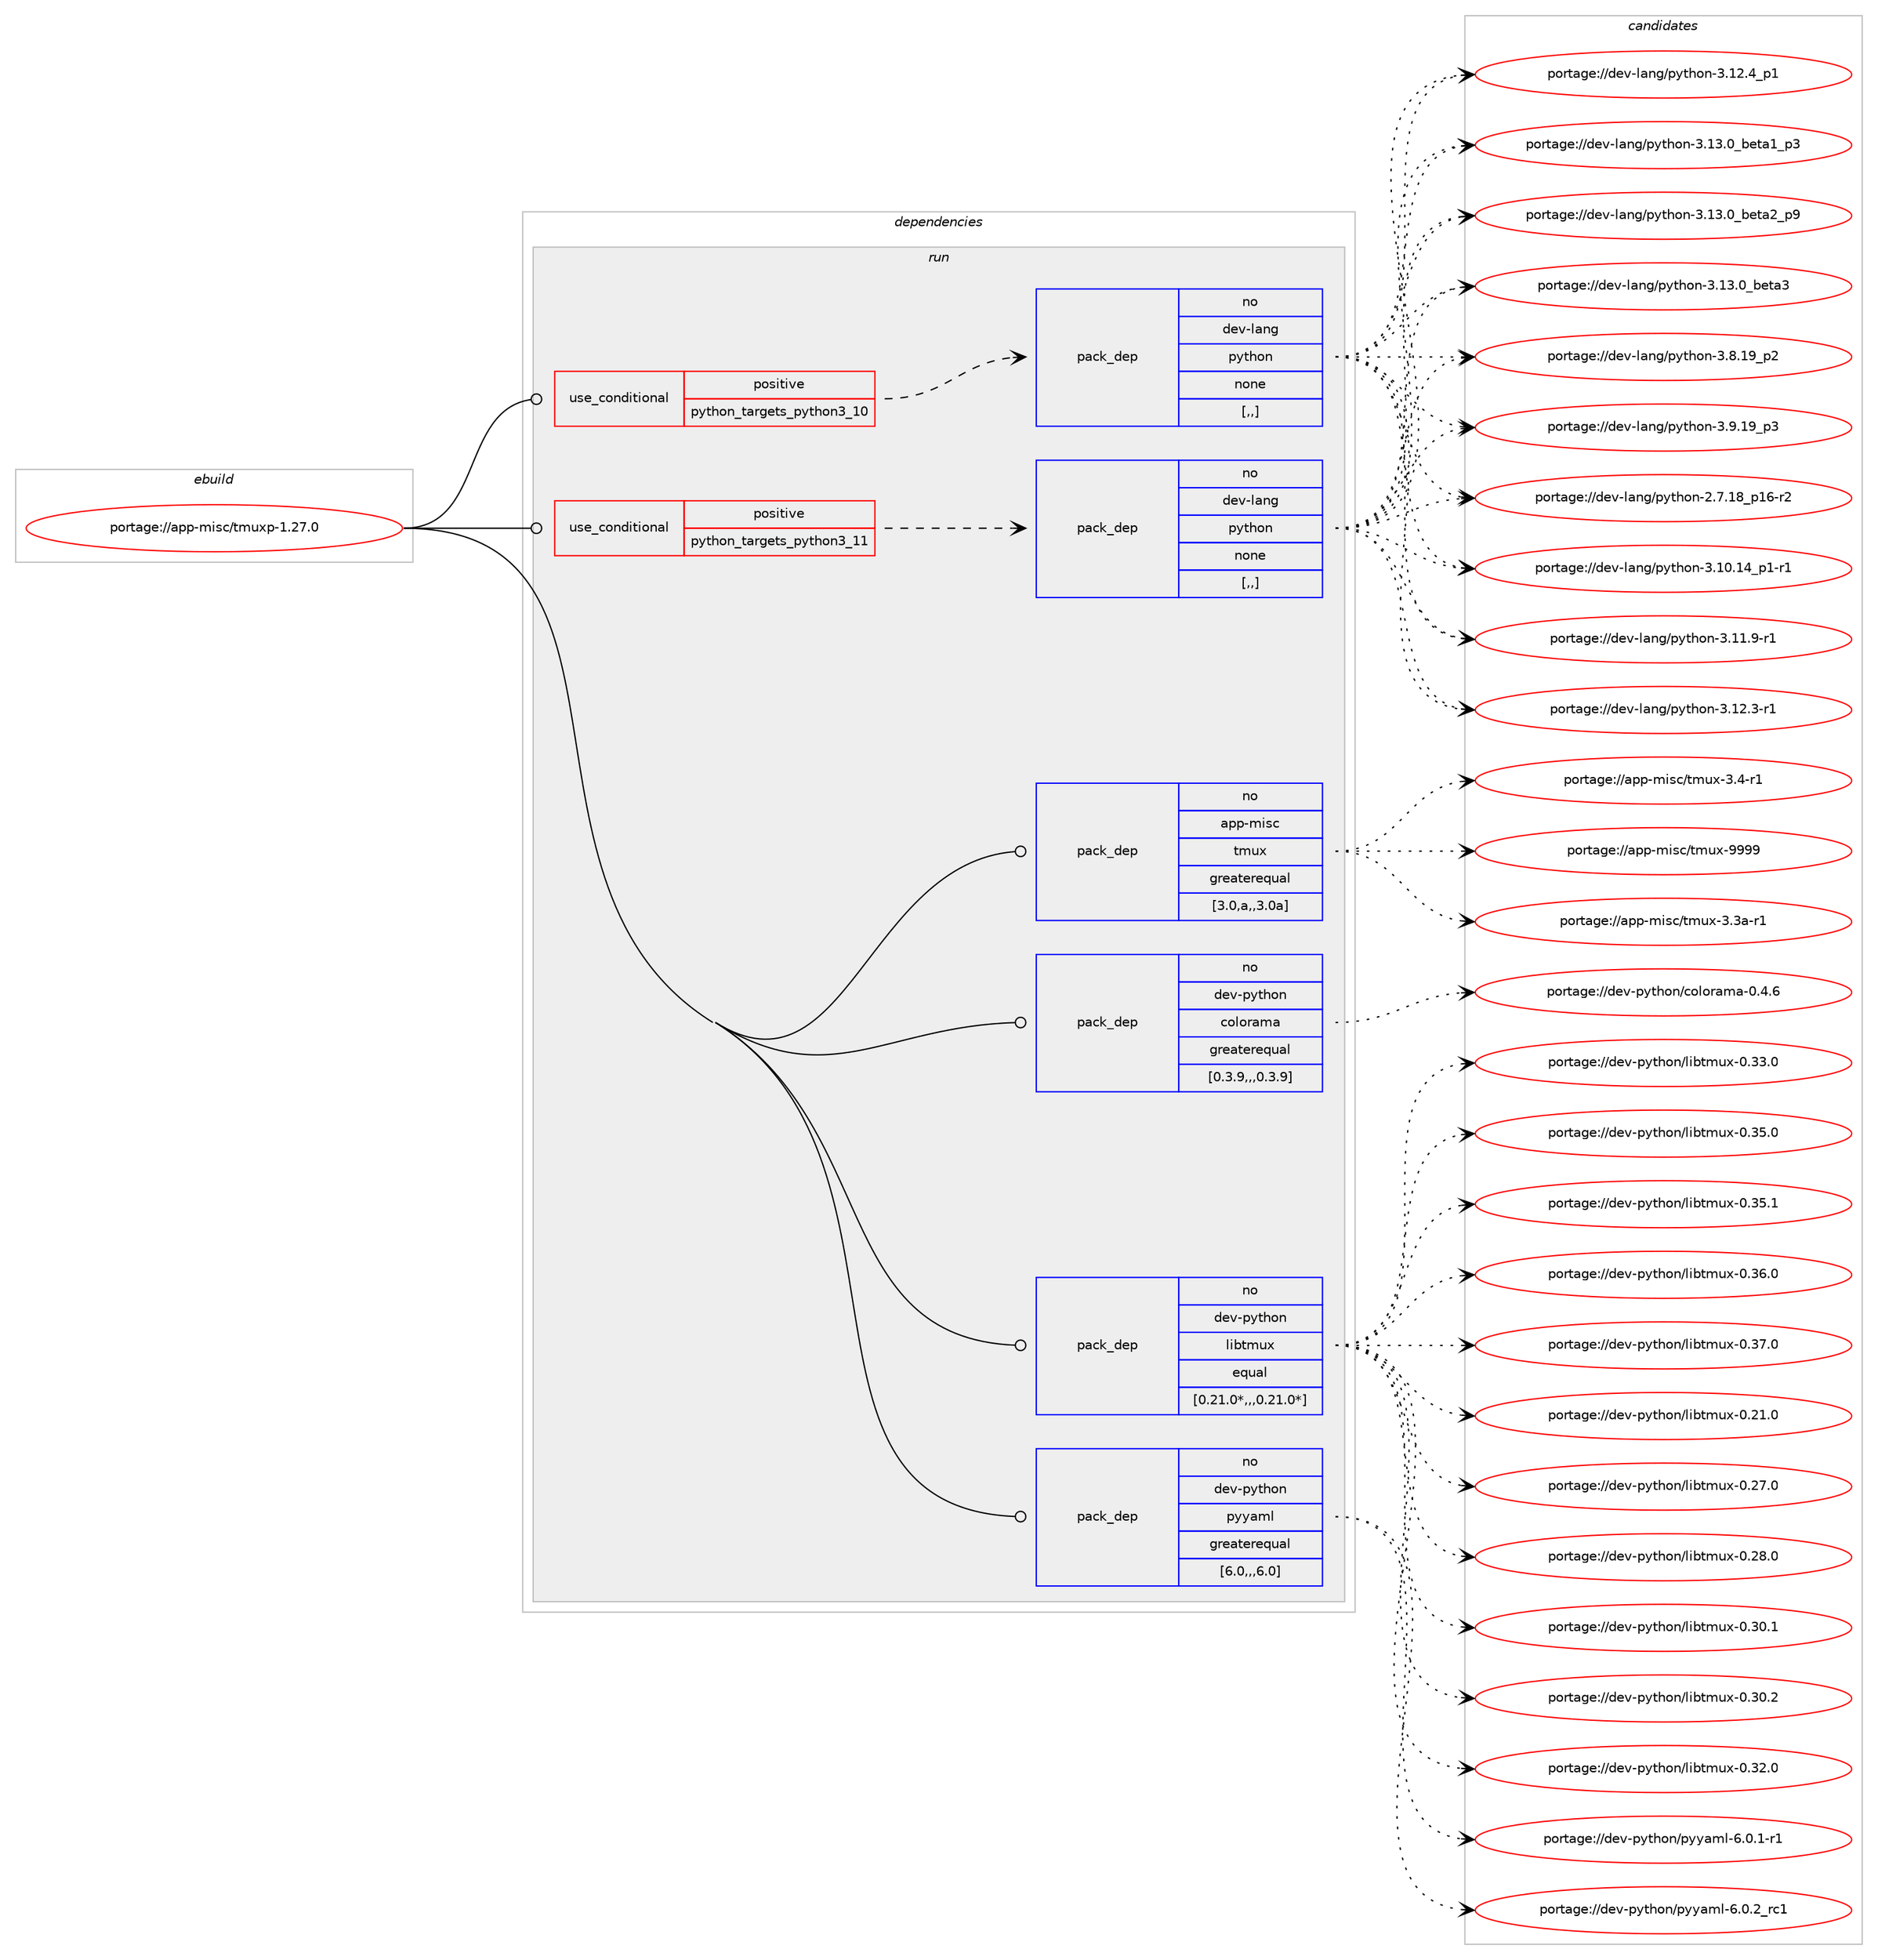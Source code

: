 digraph prolog {

# *************
# Graph options
# *************

newrank=true;
concentrate=true;
compound=true;
graph [rankdir=LR,fontname=Helvetica,fontsize=10,ranksep=1.5];#, ranksep=2.5, nodesep=0.2];
edge  [arrowhead=vee];
node  [fontname=Helvetica,fontsize=10];

# **********
# The ebuild
# **********

subgraph cluster_leftcol {
color=gray;
rank=same;
label=<<i>ebuild</i>>;
id [label="portage://app-misc/tmuxp-1.27.0", color=red, width=4, href="../app-misc/tmuxp-1.27.0.svg"];
}

# ****************
# The dependencies
# ****************

subgraph cluster_midcol {
color=gray;
label=<<i>dependencies</i>>;
subgraph cluster_compile {
fillcolor="#eeeeee";
style=filled;
label=<<i>compile</i>>;
}
subgraph cluster_compileandrun {
fillcolor="#eeeeee";
style=filled;
label=<<i>compile and run</i>>;
}
subgraph cluster_run {
fillcolor="#eeeeee";
style=filled;
label=<<i>run</i>>;
subgraph cond12309 {
dependency42770 [label=<<TABLE BORDER="0" CELLBORDER="1" CELLSPACING="0" CELLPADDING="4"><TR><TD ROWSPAN="3" CELLPADDING="10">use_conditional</TD></TR><TR><TD>positive</TD></TR><TR><TD>python_targets_python3_10</TD></TR></TABLE>>, shape=none, color=red];
subgraph pack30089 {
dependency42771 [label=<<TABLE BORDER="0" CELLBORDER="1" CELLSPACING="0" CELLPADDING="4" WIDTH="220"><TR><TD ROWSPAN="6" CELLPADDING="30">pack_dep</TD></TR><TR><TD WIDTH="110">no</TD></TR><TR><TD>dev-lang</TD></TR><TR><TD>python</TD></TR><TR><TD>none</TD></TR><TR><TD>[,,]</TD></TR></TABLE>>, shape=none, color=blue];
}
dependency42770:e -> dependency42771:w [weight=20,style="dashed",arrowhead="vee"];
}
id:e -> dependency42770:w [weight=20,style="solid",arrowhead="odot"];
subgraph cond12310 {
dependency42772 [label=<<TABLE BORDER="0" CELLBORDER="1" CELLSPACING="0" CELLPADDING="4"><TR><TD ROWSPAN="3" CELLPADDING="10">use_conditional</TD></TR><TR><TD>positive</TD></TR><TR><TD>python_targets_python3_11</TD></TR></TABLE>>, shape=none, color=red];
subgraph pack30090 {
dependency42773 [label=<<TABLE BORDER="0" CELLBORDER="1" CELLSPACING="0" CELLPADDING="4" WIDTH="220"><TR><TD ROWSPAN="6" CELLPADDING="30">pack_dep</TD></TR><TR><TD WIDTH="110">no</TD></TR><TR><TD>dev-lang</TD></TR><TR><TD>python</TD></TR><TR><TD>none</TD></TR><TR><TD>[,,]</TD></TR></TABLE>>, shape=none, color=blue];
}
dependency42772:e -> dependency42773:w [weight=20,style="dashed",arrowhead="vee"];
}
id:e -> dependency42772:w [weight=20,style="solid",arrowhead="odot"];
subgraph pack30091 {
dependency42774 [label=<<TABLE BORDER="0" CELLBORDER="1" CELLSPACING="0" CELLPADDING="4" WIDTH="220"><TR><TD ROWSPAN="6" CELLPADDING="30">pack_dep</TD></TR><TR><TD WIDTH="110">no</TD></TR><TR><TD>app-misc</TD></TR><TR><TD>tmux</TD></TR><TR><TD>greaterequal</TD></TR><TR><TD>[3.0,a,,3.0a]</TD></TR></TABLE>>, shape=none, color=blue];
}
id:e -> dependency42774:w [weight=20,style="solid",arrowhead="odot"];
subgraph pack30092 {
dependency42775 [label=<<TABLE BORDER="0" CELLBORDER="1" CELLSPACING="0" CELLPADDING="4" WIDTH="220"><TR><TD ROWSPAN="6" CELLPADDING="30">pack_dep</TD></TR><TR><TD WIDTH="110">no</TD></TR><TR><TD>dev-python</TD></TR><TR><TD>colorama</TD></TR><TR><TD>greaterequal</TD></TR><TR><TD>[0.3.9,,,0.3.9]</TD></TR></TABLE>>, shape=none, color=blue];
}
id:e -> dependency42775:w [weight=20,style="solid",arrowhead="odot"];
subgraph pack30093 {
dependency42776 [label=<<TABLE BORDER="0" CELLBORDER="1" CELLSPACING="0" CELLPADDING="4" WIDTH="220"><TR><TD ROWSPAN="6" CELLPADDING="30">pack_dep</TD></TR><TR><TD WIDTH="110">no</TD></TR><TR><TD>dev-python</TD></TR><TR><TD>libtmux</TD></TR><TR><TD>equal</TD></TR><TR><TD>[0.21.0*,,,0.21.0*]</TD></TR></TABLE>>, shape=none, color=blue];
}
id:e -> dependency42776:w [weight=20,style="solid",arrowhead="odot"];
subgraph pack30094 {
dependency42777 [label=<<TABLE BORDER="0" CELLBORDER="1" CELLSPACING="0" CELLPADDING="4" WIDTH="220"><TR><TD ROWSPAN="6" CELLPADDING="30">pack_dep</TD></TR><TR><TD WIDTH="110">no</TD></TR><TR><TD>dev-python</TD></TR><TR><TD>pyyaml</TD></TR><TR><TD>greaterequal</TD></TR><TR><TD>[6.0,,,6.0]</TD></TR></TABLE>>, shape=none, color=blue];
}
id:e -> dependency42777:w [weight=20,style="solid",arrowhead="odot"];
}
}

# **************
# The candidates
# **************

subgraph cluster_choices {
rank=same;
color=gray;
label=<<i>candidates</i>>;

subgraph choice30089 {
color=black;
nodesep=1;
choice100101118451089711010347112121116104111110455046554649569511249544511450 [label="portage://dev-lang/python-2.7.18_p16-r2", color=red, width=4,href="../dev-lang/python-2.7.18_p16-r2.svg"];
choice100101118451089711010347112121116104111110455146494846495295112494511449 [label="portage://dev-lang/python-3.10.14_p1-r1", color=red, width=4,href="../dev-lang/python-3.10.14_p1-r1.svg"];
choice100101118451089711010347112121116104111110455146494946574511449 [label="portage://dev-lang/python-3.11.9-r1", color=red, width=4,href="../dev-lang/python-3.11.9-r1.svg"];
choice100101118451089711010347112121116104111110455146495046514511449 [label="portage://dev-lang/python-3.12.3-r1", color=red, width=4,href="../dev-lang/python-3.12.3-r1.svg"];
choice100101118451089711010347112121116104111110455146495046529511249 [label="portage://dev-lang/python-3.12.4_p1", color=red, width=4,href="../dev-lang/python-3.12.4_p1.svg"];
choice10010111845108971101034711212111610411111045514649514648959810111697499511251 [label="portage://dev-lang/python-3.13.0_beta1_p3", color=red, width=4,href="../dev-lang/python-3.13.0_beta1_p3.svg"];
choice10010111845108971101034711212111610411111045514649514648959810111697509511257 [label="portage://dev-lang/python-3.13.0_beta2_p9", color=red, width=4,href="../dev-lang/python-3.13.0_beta2_p9.svg"];
choice1001011184510897110103471121211161041111104551464951464895981011169751 [label="portage://dev-lang/python-3.13.0_beta3", color=red, width=4,href="../dev-lang/python-3.13.0_beta3.svg"];
choice100101118451089711010347112121116104111110455146564649579511250 [label="portage://dev-lang/python-3.8.19_p2", color=red, width=4,href="../dev-lang/python-3.8.19_p2.svg"];
choice100101118451089711010347112121116104111110455146574649579511251 [label="portage://dev-lang/python-3.9.19_p3", color=red, width=4,href="../dev-lang/python-3.9.19_p3.svg"];
dependency42771:e -> choice100101118451089711010347112121116104111110455046554649569511249544511450:w [style=dotted,weight="100"];
dependency42771:e -> choice100101118451089711010347112121116104111110455146494846495295112494511449:w [style=dotted,weight="100"];
dependency42771:e -> choice100101118451089711010347112121116104111110455146494946574511449:w [style=dotted,weight="100"];
dependency42771:e -> choice100101118451089711010347112121116104111110455146495046514511449:w [style=dotted,weight="100"];
dependency42771:e -> choice100101118451089711010347112121116104111110455146495046529511249:w [style=dotted,weight="100"];
dependency42771:e -> choice10010111845108971101034711212111610411111045514649514648959810111697499511251:w [style=dotted,weight="100"];
dependency42771:e -> choice10010111845108971101034711212111610411111045514649514648959810111697509511257:w [style=dotted,weight="100"];
dependency42771:e -> choice1001011184510897110103471121211161041111104551464951464895981011169751:w [style=dotted,weight="100"];
dependency42771:e -> choice100101118451089711010347112121116104111110455146564649579511250:w [style=dotted,weight="100"];
dependency42771:e -> choice100101118451089711010347112121116104111110455146574649579511251:w [style=dotted,weight="100"];
}
subgraph choice30090 {
color=black;
nodesep=1;
choice100101118451089711010347112121116104111110455046554649569511249544511450 [label="portage://dev-lang/python-2.7.18_p16-r2", color=red, width=4,href="../dev-lang/python-2.7.18_p16-r2.svg"];
choice100101118451089711010347112121116104111110455146494846495295112494511449 [label="portage://dev-lang/python-3.10.14_p1-r1", color=red, width=4,href="../dev-lang/python-3.10.14_p1-r1.svg"];
choice100101118451089711010347112121116104111110455146494946574511449 [label="portage://dev-lang/python-3.11.9-r1", color=red, width=4,href="../dev-lang/python-3.11.9-r1.svg"];
choice100101118451089711010347112121116104111110455146495046514511449 [label="portage://dev-lang/python-3.12.3-r1", color=red, width=4,href="../dev-lang/python-3.12.3-r1.svg"];
choice100101118451089711010347112121116104111110455146495046529511249 [label="portage://dev-lang/python-3.12.4_p1", color=red, width=4,href="../dev-lang/python-3.12.4_p1.svg"];
choice10010111845108971101034711212111610411111045514649514648959810111697499511251 [label="portage://dev-lang/python-3.13.0_beta1_p3", color=red, width=4,href="../dev-lang/python-3.13.0_beta1_p3.svg"];
choice10010111845108971101034711212111610411111045514649514648959810111697509511257 [label="portage://dev-lang/python-3.13.0_beta2_p9", color=red, width=4,href="../dev-lang/python-3.13.0_beta2_p9.svg"];
choice1001011184510897110103471121211161041111104551464951464895981011169751 [label="portage://dev-lang/python-3.13.0_beta3", color=red, width=4,href="../dev-lang/python-3.13.0_beta3.svg"];
choice100101118451089711010347112121116104111110455146564649579511250 [label="portage://dev-lang/python-3.8.19_p2", color=red, width=4,href="../dev-lang/python-3.8.19_p2.svg"];
choice100101118451089711010347112121116104111110455146574649579511251 [label="portage://dev-lang/python-3.9.19_p3", color=red, width=4,href="../dev-lang/python-3.9.19_p3.svg"];
dependency42773:e -> choice100101118451089711010347112121116104111110455046554649569511249544511450:w [style=dotted,weight="100"];
dependency42773:e -> choice100101118451089711010347112121116104111110455146494846495295112494511449:w [style=dotted,weight="100"];
dependency42773:e -> choice100101118451089711010347112121116104111110455146494946574511449:w [style=dotted,weight="100"];
dependency42773:e -> choice100101118451089711010347112121116104111110455146495046514511449:w [style=dotted,weight="100"];
dependency42773:e -> choice100101118451089711010347112121116104111110455146495046529511249:w [style=dotted,weight="100"];
dependency42773:e -> choice10010111845108971101034711212111610411111045514649514648959810111697499511251:w [style=dotted,weight="100"];
dependency42773:e -> choice10010111845108971101034711212111610411111045514649514648959810111697509511257:w [style=dotted,weight="100"];
dependency42773:e -> choice1001011184510897110103471121211161041111104551464951464895981011169751:w [style=dotted,weight="100"];
dependency42773:e -> choice100101118451089711010347112121116104111110455146564649579511250:w [style=dotted,weight="100"];
dependency42773:e -> choice100101118451089711010347112121116104111110455146574649579511251:w [style=dotted,weight="100"];
}
subgraph choice30091 {
color=black;
nodesep=1;
choice9711211245109105115994711610911712045514651974511449 [label="portage://app-misc/tmux-3.3a-r1", color=red, width=4,href="../app-misc/tmux-3.3a-r1.svg"];
choice97112112451091051159947116109117120455146524511449 [label="portage://app-misc/tmux-3.4-r1", color=red, width=4,href="../app-misc/tmux-3.4-r1.svg"];
choice971121124510910511599471161091171204557575757 [label="portage://app-misc/tmux-9999", color=red, width=4,href="../app-misc/tmux-9999.svg"];
dependency42774:e -> choice9711211245109105115994711610911712045514651974511449:w [style=dotted,weight="100"];
dependency42774:e -> choice97112112451091051159947116109117120455146524511449:w [style=dotted,weight="100"];
dependency42774:e -> choice971121124510910511599471161091171204557575757:w [style=dotted,weight="100"];
}
subgraph choice30092 {
color=black;
nodesep=1;
choice1001011184511212111610411111047991111081111149710997454846524654 [label="portage://dev-python/colorama-0.4.6", color=red, width=4,href="../dev-python/colorama-0.4.6.svg"];
dependency42775:e -> choice1001011184511212111610411111047991111081111149710997454846524654:w [style=dotted,weight="100"];
}
subgraph choice30093 {
color=black;
nodesep=1;
choice10010111845112121116104111110471081059811610911712045484650494648 [label="portage://dev-python/libtmux-0.21.0", color=red, width=4,href="../dev-python/libtmux-0.21.0.svg"];
choice10010111845112121116104111110471081059811610911712045484650554648 [label="portage://dev-python/libtmux-0.27.0", color=red, width=4,href="../dev-python/libtmux-0.27.0.svg"];
choice10010111845112121116104111110471081059811610911712045484650564648 [label="portage://dev-python/libtmux-0.28.0", color=red, width=4,href="../dev-python/libtmux-0.28.0.svg"];
choice10010111845112121116104111110471081059811610911712045484651484649 [label="portage://dev-python/libtmux-0.30.1", color=red, width=4,href="../dev-python/libtmux-0.30.1.svg"];
choice10010111845112121116104111110471081059811610911712045484651484650 [label="portage://dev-python/libtmux-0.30.2", color=red, width=4,href="../dev-python/libtmux-0.30.2.svg"];
choice10010111845112121116104111110471081059811610911712045484651504648 [label="portage://dev-python/libtmux-0.32.0", color=red, width=4,href="../dev-python/libtmux-0.32.0.svg"];
choice10010111845112121116104111110471081059811610911712045484651514648 [label="portage://dev-python/libtmux-0.33.0", color=red, width=4,href="../dev-python/libtmux-0.33.0.svg"];
choice10010111845112121116104111110471081059811610911712045484651534648 [label="portage://dev-python/libtmux-0.35.0", color=red, width=4,href="../dev-python/libtmux-0.35.0.svg"];
choice10010111845112121116104111110471081059811610911712045484651534649 [label="portage://dev-python/libtmux-0.35.1", color=red, width=4,href="../dev-python/libtmux-0.35.1.svg"];
choice10010111845112121116104111110471081059811610911712045484651544648 [label="portage://dev-python/libtmux-0.36.0", color=red, width=4,href="../dev-python/libtmux-0.36.0.svg"];
choice10010111845112121116104111110471081059811610911712045484651554648 [label="portage://dev-python/libtmux-0.37.0", color=red, width=4,href="../dev-python/libtmux-0.37.0.svg"];
dependency42776:e -> choice10010111845112121116104111110471081059811610911712045484650494648:w [style=dotted,weight="100"];
dependency42776:e -> choice10010111845112121116104111110471081059811610911712045484650554648:w [style=dotted,weight="100"];
dependency42776:e -> choice10010111845112121116104111110471081059811610911712045484650564648:w [style=dotted,weight="100"];
dependency42776:e -> choice10010111845112121116104111110471081059811610911712045484651484649:w [style=dotted,weight="100"];
dependency42776:e -> choice10010111845112121116104111110471081059811610911712045484651484650:w [style=dotted,weight="100"];
dependency42776:e -> choice10010111845112121116104111110471081059811610911712045484651504648:w [style=dotted,weight="100"];
dependency42776:e -> choice10010111845112121116104111110471081059811610911712045484651514648:w [style=dotted,weight="100"];
dependency42776:e -> choice10010111845112121116104111110471081059811610911712045484651534648:w [style=dotted,weight="100"];
dependency42776:e -> choice10010111845112121116104111110471081059811610911712045484651534649:w [style=dotted,weight="100"];
dependency42776:e -> choice10010111845112121116104111110471081059811610911712045484651544648:w [style=dotted,weight="100"];
dependency42776:e -> choice10010111845112121116104111110471081059811610911712045484651554648:w [style=dotted,weight="100"];
}
subgraph choice30094 {
color=black;
nodesep=1;
choice1001011184511212111610411111047112121121971091084554464846494511449 [label="portage://dev-python/pyyaml-6.0.1-r1", color=red, width=4,href="../dev-python/pyyaml-6.0.1-r1.svg"];
choice100101118451121211161041111104711212112197109108455446484650951149949 [label="portage://dev-python/pyyaml-6.0.2_rc1", color=red, width=4,href="../dev-python/pyyaml-6.0.2_rc1.svg"];
dependency42777:e -> choice1001011184511212111610411111047112121121971091084554464846494511449:w [style=dotted,weight="100"];
dependency42777:e -> choice100101118451121211161041111104711212112197109108455446484650951149949:w [style=dotted,weight="100"];
}
}

}
